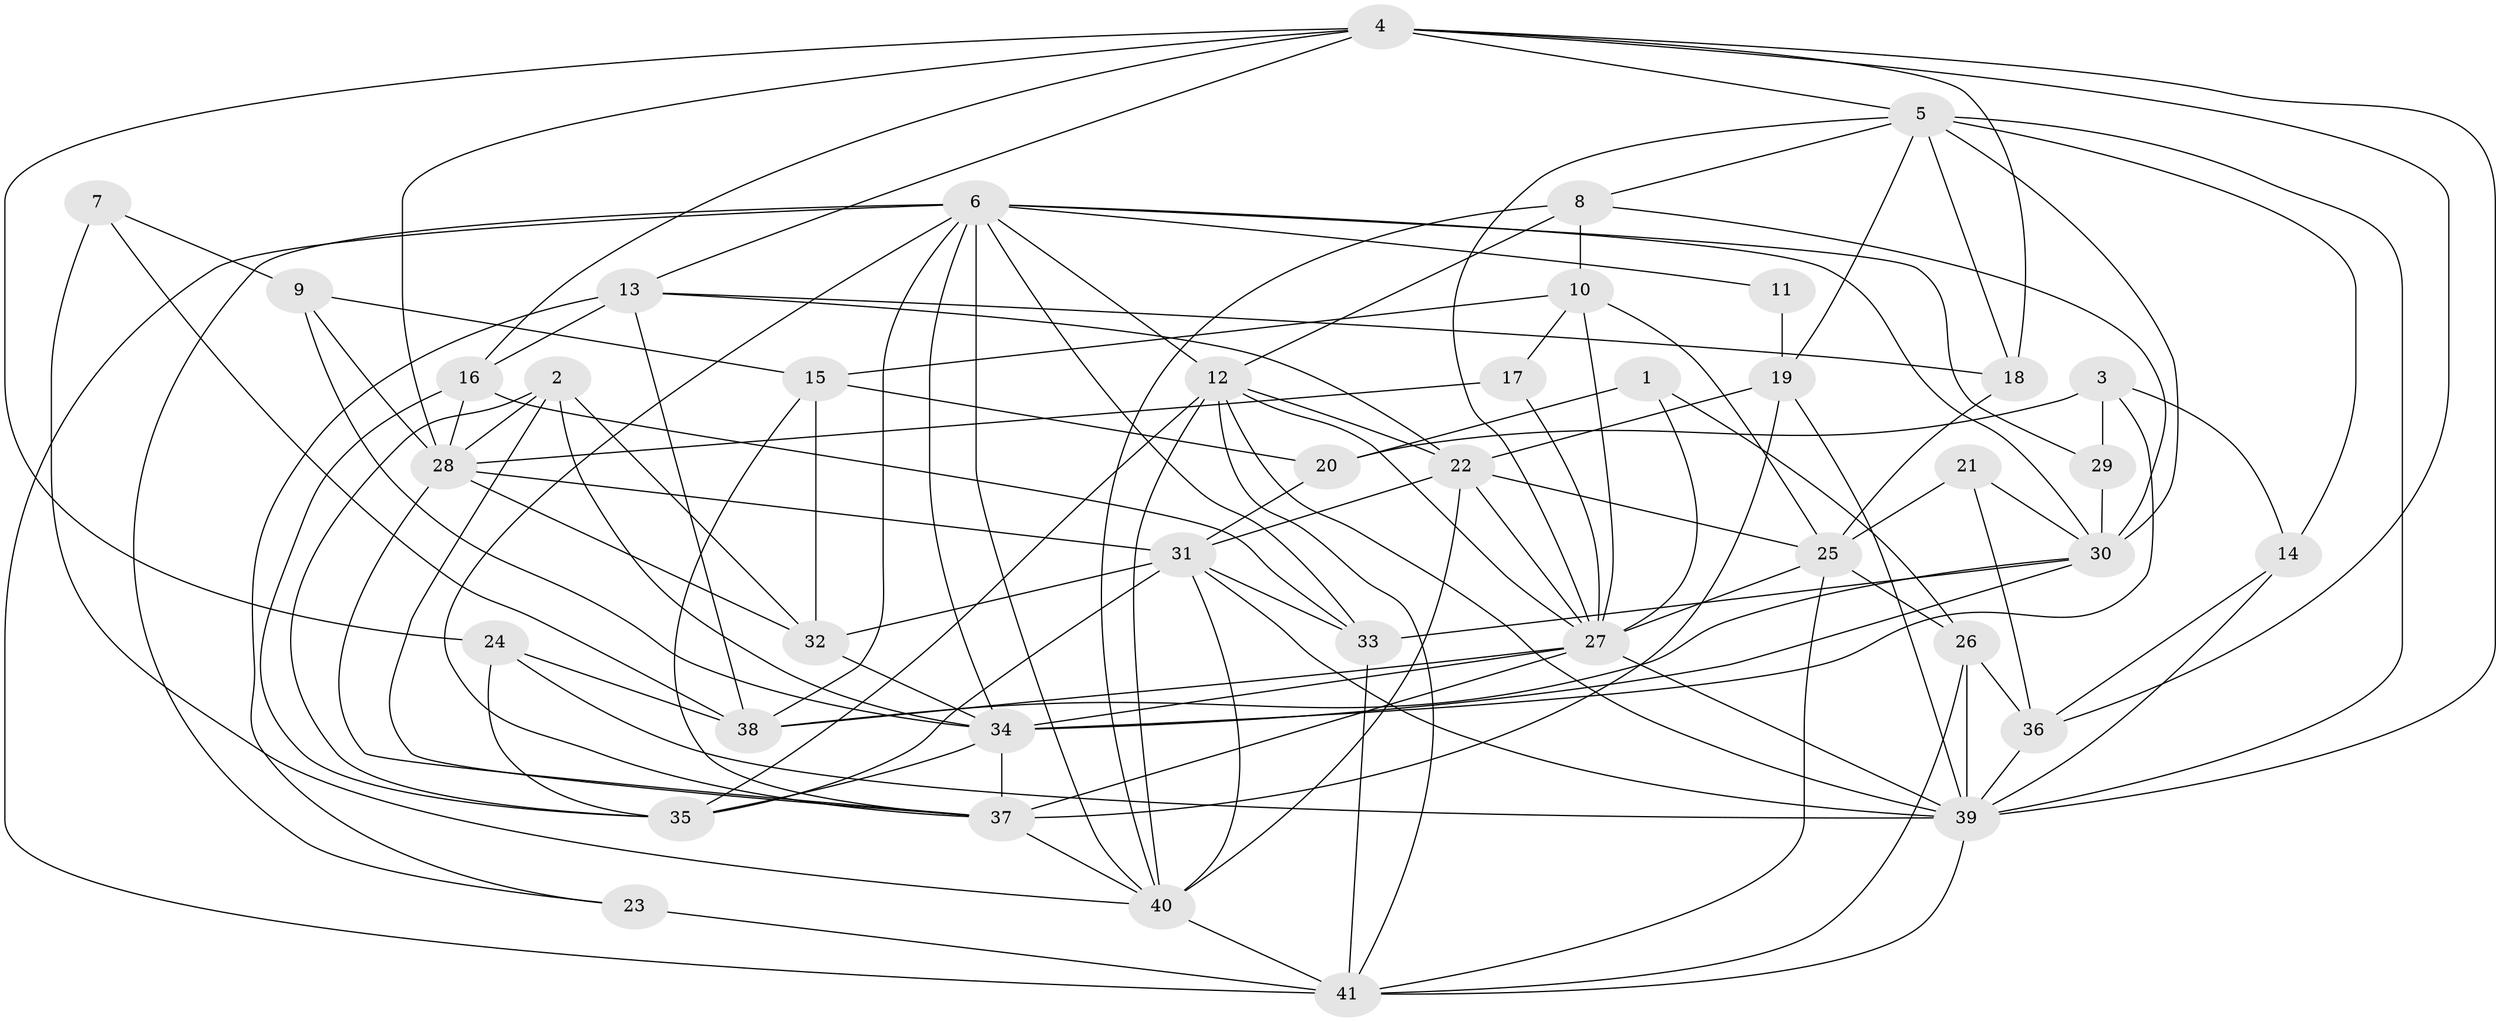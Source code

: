 // original degree distribution, {6: 0.08823529411764706, 3: 0.30392156862745096, 4: 0.28431372549019607, 7: 0.049019607843137254, 2: 0.11764705882352941, 8: 0.0196078431372549, 5: 0.13725490196078433}
// Generated by graph-tools (version 1.1) at 2025/37/03/04/25 23:37:13]
// undirected, 41 vertices, 120 edges
graph export_dot {
  node [color=gray90,style=filled];
  1;
  2;
  3;
  4;
  5;
  6;
  7;
  8;
  9;
  10;
  11;
  12;
  13;
  14;
  15;
  16;
  17;
  18;
  19;
  20;
  21;
  22;
  23;
  24;
  25;
  26;
  27;
  28;
  29;
  30;
  31;
  32;
  33;
  34;
  35;
  36;
  37;
  38;
  39;
  40;
  41;
  1 -- 20 [weight=1.0];
  1 -- 26 [weight=1.0];
  1 -- 27 [weight=1.0];
  2 -- 28 [weight=1.0];
  2 -- 32 [weight=1.0];
  2 -- 34 [weight=1.0];
  2 -- 35 [weight=1.0];
  2 -- 37 [weight=1.0];
  3 -- 14 [weight=1.0];
  3 -- 20 [weight=1.0];
  3 -- 29 [weight=1.0];
  3 -- 34 [weight=1.0];
  4 -- 5 [weight=1.0];
  4 -- 13 [weight=2.0];
  4 -- 16 [weight=1.0];
  4 -- 18 [weight=1.0];
  4 -- 24 [weight=1.0];
  4 -- 28 [weight=1.0];
  4 -- 36 [weight=1.0];
  4 -- 39 [weight=2.0];
  5 -- 8 [weight=1.0];
  5 -- 14 [weight=1.0];
  5 -- 18 [weight=1.0];
  5 -- 19 [weight=1.0];
  5 -- 27 [weight=1.0];
  5 -- 30 [weight=1.0];
  5 -- 39 [weight=1.0];
  6 -- 11 [weight=1.0];
  6 -- 12 [weight=1.0];
  6 -- 23 [weight=2.0];
  6 -- 29 [weight=1.0];
  6 -- 30 [weight=1.0];
  6 -- 33 [weight=1.0];
  6 -- 34 [weight=1.0];
  6 -- 37 [weight=1.0];
  6 -- 38 [weight=1.0];
  6 -- 40 [weight=2.0];
  6 -- 41 [weight=1.0];
  7 -- 9 [weight=1.0];
  7 -- 38 [weight=2.0];
  7 -- 40 [weight=1.0];
  8 -- 10 [weight=1.0];
  8 -- 12 [weight=1.0];
  8 -- 30 [weight=1.0];
  8 -- 40 [weight=1.0];
  9 -- 15 [weight=1.0];
  9 -- 28 [weight=1.0];
  9 -- 34 [weight=1.0];
  10 -- 15 [weight=1.0];
  10 -- 17 [weight=1.0];
  10 -- 25 [weight=2.0];
  10 -- 27 [weight=1.0];
  11 -- 19 [weight=2.0];
  12 -- 22 [weight=1.0];
  12 -- 27 [weight=1.0];
  12 -- 35 [weight=1.0];
  12 -- 39 [weight=1.0];
  12 -- 40 [weight=1.0];
  12 -- 41 [weight=1.0];
  13 -- 16 [weight=1.0];
  13 -- 18 [weight=1.0];
  13 -- 22 [weight=1.0];
  13 -- 23 [weight=1.0];
  13 -- 38 [weight=1.0];
  14 -- 36 [weight=1.0];
  14 -- 39 [weight=1.0];
  15 -- 20 [weight=1.0];
  15 -- 32 [weight=1.0];
  15 -- 37 [weight=1.0];
  16 -- 28 [weight=1.0];
  16 -- 33 [weight=1.0];
  16 -- 35 [weight=1.0];
  17 -- 27 [weight=1.0];
  17 -- 28 [weight=1.0];
  18 -- 25 [weight=1.0];
  19 -- 22 [weight=2.0];
  19 -- 37 [weight=2.0];
  19 -- 39 [weight=1.0];
  20 -- 31 [weight=1.0];
  21 -- 25 [weight=1.0];
  21 -- 30 [weight=1.0];
  21 -- 36 [weight=1.0];
  22 -- 25 [weight=1.0];
  22 -- 27 [weight=1.0];
  22 -- 31 [weight=1.0];
  22 -- 40 [weight=2.0];
  23 -- 41 [weight=3.0];
  24 -- 35 [weight=1.0];
  24 -- 38 [weight=1.0];
  24 -- 39 [weight=1.0];
  25 -- 26 [weight=1.0];
  25 -- 27 [weight=1.0];
  25 -- 41 [weight=1.0];
  26 -- 36 [weight=1.0];
  26 -- 39 [weight=2.0];
  26 -- 41 [weight=1.0];
  27 -- 34 [weight=1.0];
  27 -- 37 [weight=2.0];
  27 -- 38 [weight=1.0];
  27 -- 39 [weight=1.0];
  28 -- 31 [weight=1.0];
  28 -- 32 [weight=1.0];
  28 -- 37 [weight=1.0];
  29 -- 30 [weight=2.0];
  30 -- 33 [weight=2.0];
  30 -- 34 [weight=1.0];
  30 -- 38 [weight=1.0];
  31 -- 32 [weight=1.0];
  31 -- 33 [weight=1.0];
  31 -- 35 [weight=1.0];
  31 -- 39 [weight=2.0];
  31 -- 40 [weight=1.0];
  32 -- 34 [weight=1.0];
  33 -- 41 [weight=1.0];
  34 -- 35 [weight=1.0];
  34 -- 37 [weight=1.0];
  36 -- 39 [weight=2.0];
  37 -- 40 [weight=1.0];
  39 -- 41 [weight=2.0];
  40 -- 41 [weight=1.0];
}
